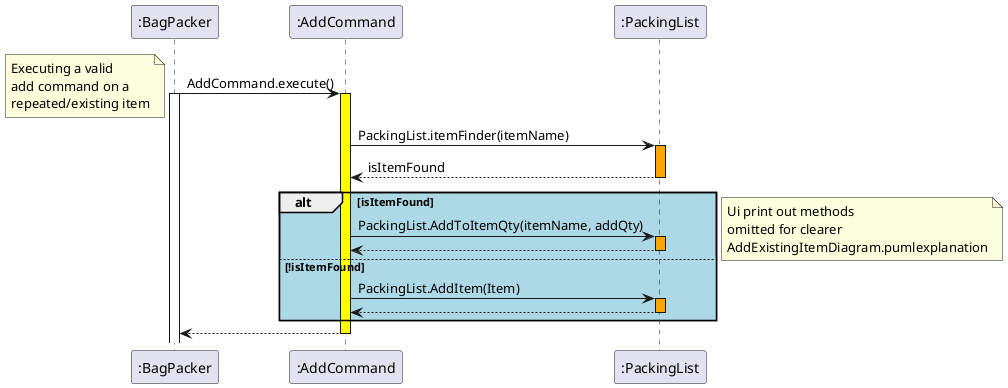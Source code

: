@startuml
'https://plantuml.com/sequence-diagram

autonumber

@startuml
":BagPacker" -> ":AddCommand": AddCommand.execute()
activate ":BagPacker"
note left
Executing a valid
add command on a
repeated/existing item
end note
activate ":AddCommand" #yellow
":AddCommand" -> ":PackingList": PackingList.itemFinder(itemName)
activate ":PackingList" #orange
":AddCommand" <-- ":PackingList": isItemFound
deactivate ":PackingList"


Alt #lightblue isItemFound
    ":AddCommand" -> ":PackingList": PackingList.AddToItemQty(itemName, addQty)
    activate ":PackingList" #orange
    ":AddCommand" <-- ":PackingList":
    deactivate ":PackingList"

else !isItemFound
    ":AddCommand" -> ":PackingList": PackingList.AddItem(Item)
        activate ":PackingList" #orange
        ":AddCommand" <-- ":PackingList":
        deactivate ":PackingList"
end
note right
Ui print out methods
omitted for clearer
AddExistingItemDiagram.pumlexplanation
end note
":BagPacker" <-- ":AddCommand"
deactivate ":AddCommand"

@enduml